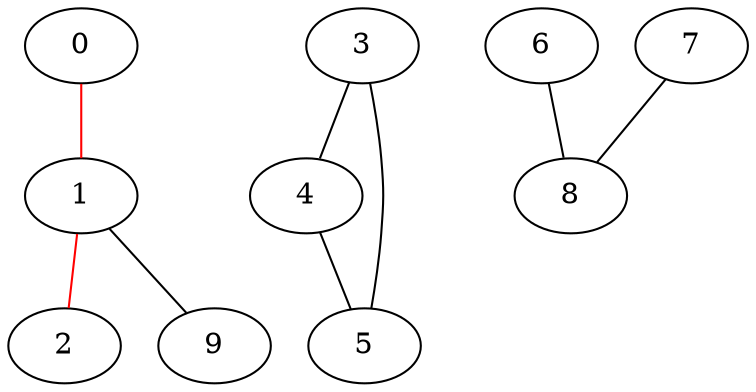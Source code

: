 graph seven{
	0 -- 1[color=red];
	1 -- 2[color=red];
	1 -- 9;
	2;
	3 -- 4;
	3 -- 5;
	4 -- 5;
	5;
	6 -- 8;
	7 -- 8;
	8;
	9
}
